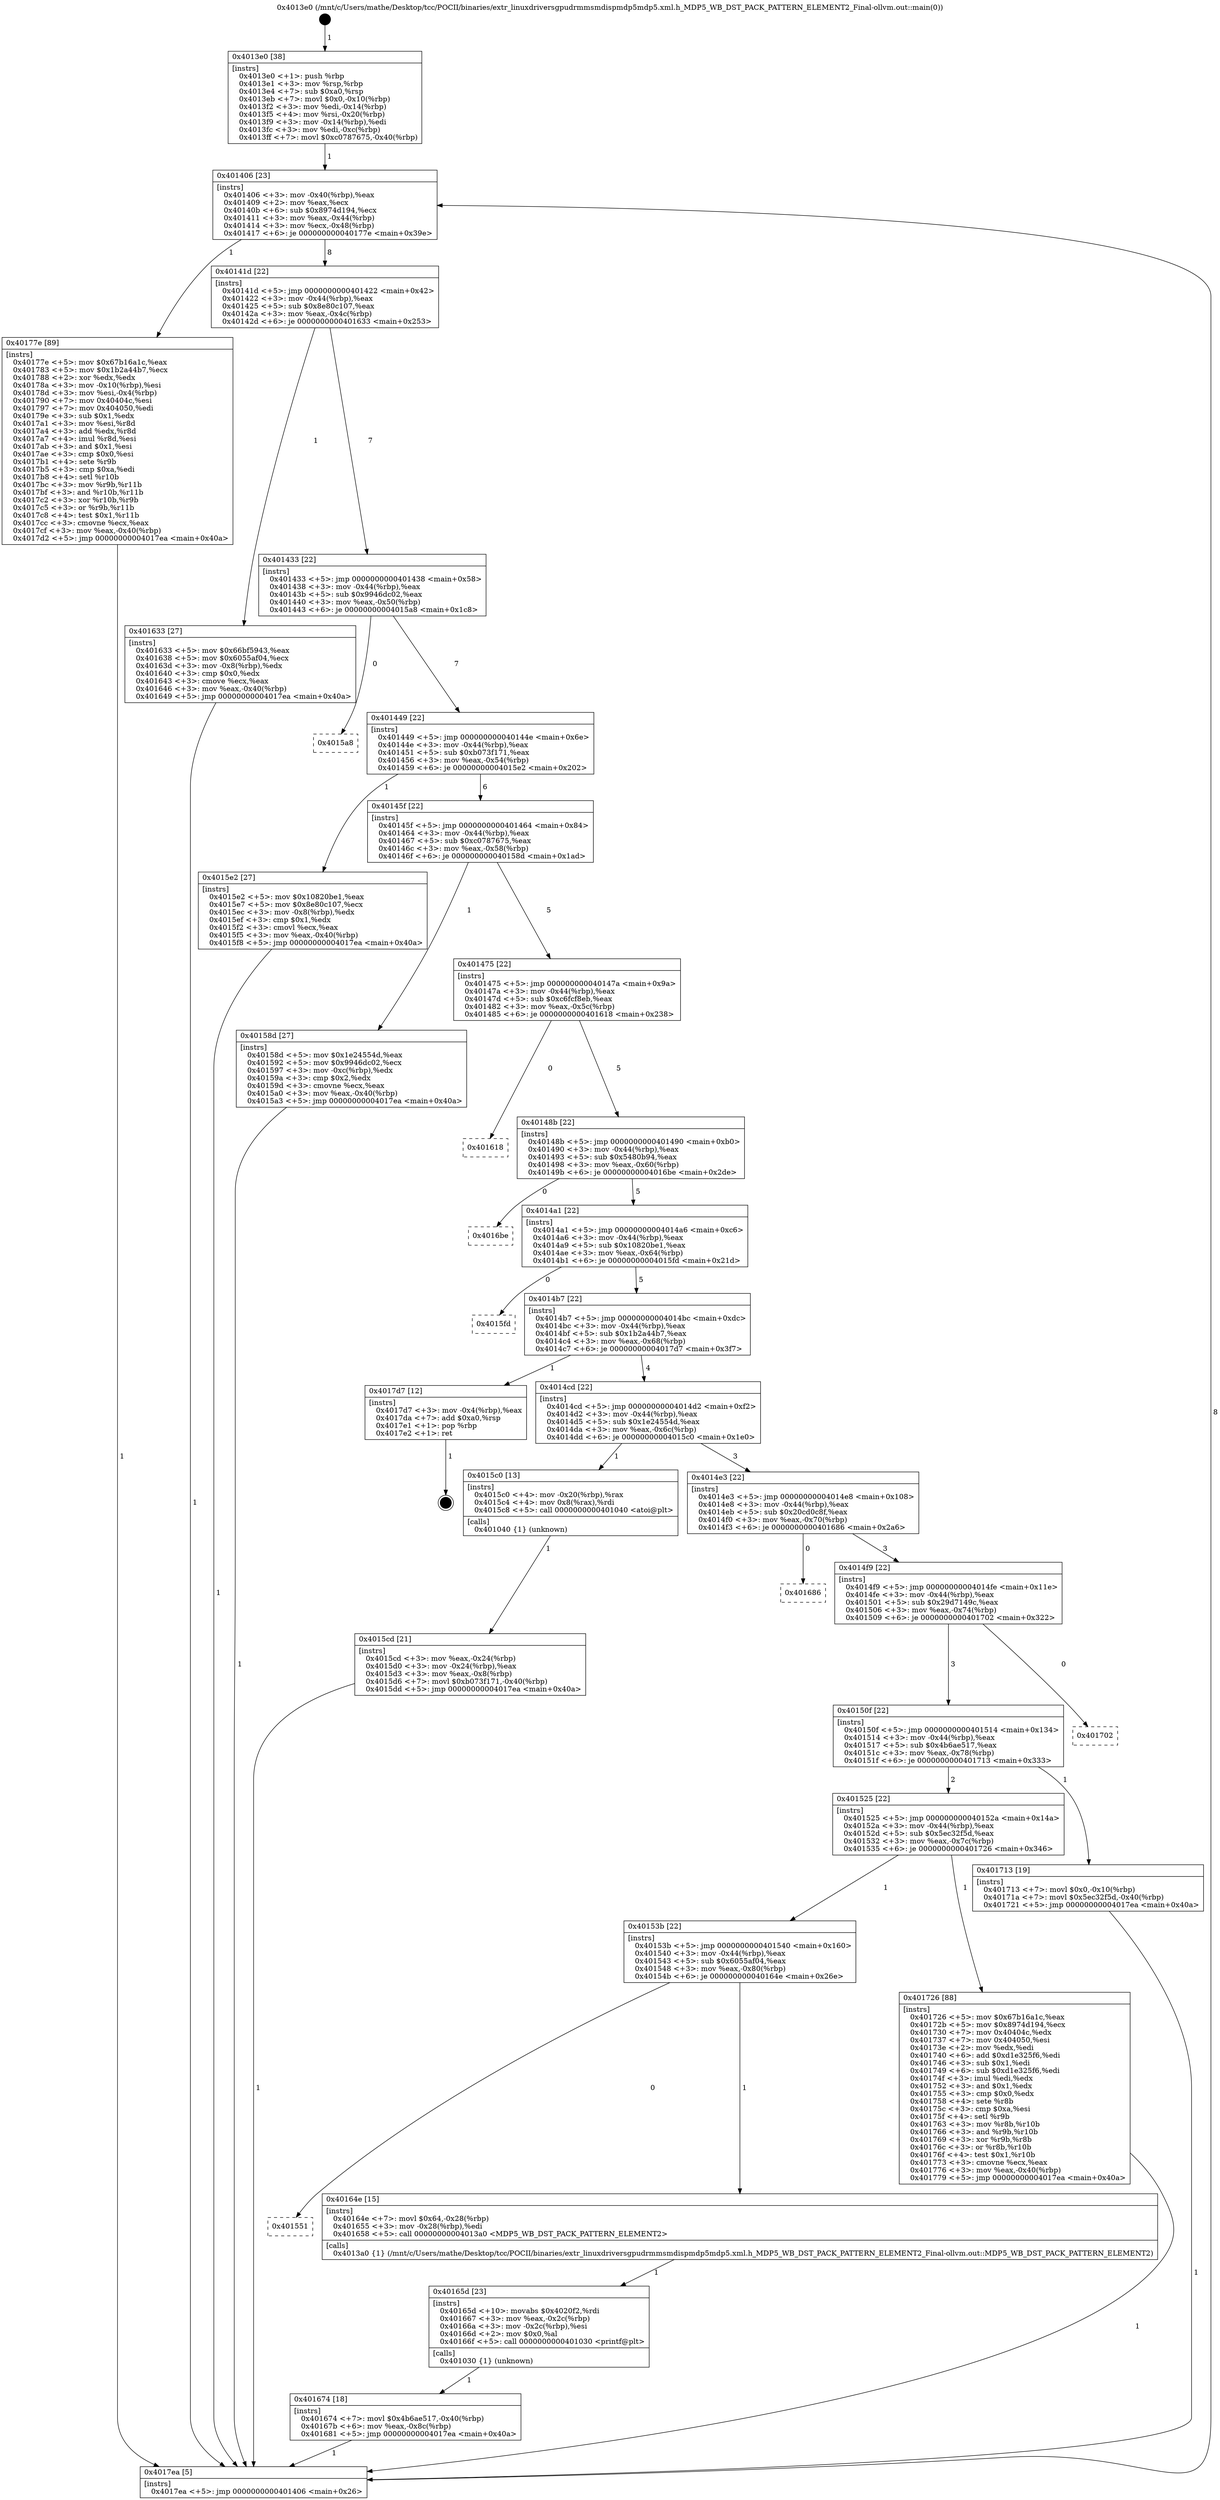 digraph "0x4013e0" {
  label = "0x4013e0 (/mnt/c/Users/mathe/Desktop/tcc/POCII/binaries/extr_linuxdriversgpudrmmsmdispmdp5mdp5.xml.h_MDP5_WB_DST_PACK_PATTERN_ELEMENT2_Final-ollvm.out::main(0))"
  labelloc = "t"
  node[shape=record]

  Entry [label="",width=0.3,height=0.3,shape=circle,fillcolor=black,style=filled]
  "0x401406" [label="{
     0x401406 [23]\l
     | [instrs]\l
     &nbsp;&nbsp;0x401406 \<+3\>: mov -0x40(%rbp),%eax\l
     &nbsp;&nbsp;0x401409 \<+2\>: mov %eax,%ecx\l
     &nbsp;&nbsp;0x40140b \<+6\>: sub $0x8974d194,%ecx\l
     &nbsp;&nbsp;0x401411 \<+3\>: mov %eax,-0x44(%rbp)\l
     &nbsp;&nbsp;0x401414 \<+3\>: mov %ecx,-0x48(%rbp)\l
     &nbsp;&nbsp;0x401417 \<+6\>: je 000000000040177e \<main+0x39e\>\l
  }"]
  "0x40177e" [label="{
     0x40177e [89]\l
     | [instrs]\l
     &nbsp;&nbsp;0x40177e \<+5\>: mov $0x67b16a1c,%eax\l
     &nbsp;&nbsp;0x401783 \<+5\>: mov $0x1b2a44b7,%ecx\l
     &nbsp;&nbsp;0x401788 \<+2\>: xor %edx,%edx\l
     &nbsp;&nbsp;0x40178a \<+3\>: mov -0x10(%rbp),%esi\l
     &nbsp;&nbsp;0x40178d \<+3\>: mov %esi,-0x4(%rbp)\l
     &nbsp;&nbsp;0x401790 \<+7\>: mov 0x40404c,%esi\l
     &nbsp;&nbsp;0x401797 \<+7\>: mov 0x404050,%edi\l
     &nbsp;&nbsp;0x40179e \<+3\>: sub $0x1,%edx\l
     &nbsp;&nbsp;0x4017a1 \<+3\>: mov %esi,%r8d\l
     &nbsp;&nbsp;0x4017a4 \<+3\>: add %edx,%r8d\l
     &nbsp;&nbsp;0x4017a7 \<+4\>: imul %r8d,%esi\l
     &nbsp;&nbsp;0x4017ab \<+3\>: and $0x1,%esi\l
     &nbsp;&nbsp;0x4017ae \<+3\>: cmp $0x0,%esi\l
     &nbsp;&nbsp;0x4017b1 \<+4\>: sete %r9b\l
     &nbsp;&nbsp;0x4017b5 \<+3\>: cmp $0xa,%edi\l
     &nbsp;&nbsp;0x4017b8 \<+4\>: setl %r10b\l
     &nbsp;&nbsp;0x4017bc \<+3\>: mov %r9b,%r11b\l
     &nbsp;&nbsp;0x4017bf \<+3\>: and %r10b,%r11b\l
     &nbsp;&nbsp;0x4017c2 \<+3\>: xor %r10b,%r9b\l
     &nbsp;&nbsp;0x4017c5 \<+3\>: or %r9b,%r11b\l
     &nbsp;&nbsp;0x4017c8 \<+4\>: test $0x1,%r11b\l
     &nbsp;&nbsp;0x4017cc \<+3\>: cmovne %ecx,%eax\l
     &nbsp;&nbsp;0x4017cf \<+3\>: mov %eax,-0x40(%rbp)\l
     &nbsp;&nbsp;0x4017d2 \<+5\>: jmp 00000000004017ea \<main+0x40a\>\l
  }"]
  "0x40141d" [label="{
     0x40141d [22]\l
     | [instrs]\l
     &nbsp;&nbsp;0x40141d \<+5\>: jmp 0000000000401422 \<main+0x42\>\l
     &nbsp;&nbsp;0x401422 \<+3\>: mov -0x44(%rbp),%eax\l
     &nbsp;&nbsp;0x401425 \<+5\>: sub $0x8e80c107,%eax\l
     &nbsp;&nbsp;0x40142a \<+3\>: mov %eax,-0x4c(%rbp)\l
     &nbsp;&nbsp;0x40142d \<+6\>: je 0000000000401633 \<main+0x253\>\l
  }"]
  Exit [label="",width=0.3,height=0.3,shape=circle,fillcolor=black,style=filled,peripheries=2]
  "0x401633" [label="{
     0x401633 [27]\l
     | [instrs]\l
     &nbsp;&nbsp;0x401633 \<+5\>: mov $0x66bf5943,%eax\l
     &nbsp;&nbsp;0x401638 \<+5\>: mov $0x6055af04,%ecx\l
     &nbsp;&nbsp;0x40163d \<+3\>: mov -0x8(%rbp),%edx\l
     &nbsp;&nbsp;0x401640 \<+3\>: cmp $0x0,%edx\l
     &nbsp;&nbsp;0x401643 \<+3\>: cmove %ecx,%eax\l
     &nbsp;&nbsp;0x401646 \<+3\>: mov %eax,-0x40(%rbp)\l
     &nbsp;&nbsp;0x401649 \<+5\>: jmp 00000000004017ea \<main+0x40a\>\l
  }"]
  "0x401433" [label="{
     0x401433 [22]\l
     | [instrs]\l
     &nbsp;&nbsp;0x401433 \<+5\>: jmp 0000000000401438 \<main+0x58\>\l
     &nbsp;&nbsp;0x401438 \<+3\>: mov -0x44(%rbp),%eax\l
     &nbsp;&nbsp;0x40143b \<+5\>: sub $0x9946dc02,%eax\l
     &nbsp;&nbsp;0x401440 \<+3\>: mov %eax,-0x50(%rbp)\l
     &nbsp;&nbsp;0x401443 \<+6\>: je 00000000004015a8 \<main+0x1c8\>\l
  }"]
  "0x401674" [label="{
     0x401674 [18]\l
     | [instrs]\l
     &nbsp;&nbsp;0x401674 \<+7\>: movl $0x4b6ae517,-0x40(%rbp)\l
     &nbsp;&nbsp;0x40167b \<+6\>: mov %eax,-0x8c(%rbp)\l
     &nbsp;&nbsp;0x401681 \<+5\>: jmp 00000000004017ea \<main+0x40a\>\l
  }"]
  "0x4015a8" [label="{
     0x4015a8\l
  }", style=dashed]
  "0x401449" [label="{
     0x401449 [22]\l
     | [instrs]\l
     &nbsp;&nbsp;0x401449 \<+5\>: jmp 000000000040144e \<main+0x6e\>\l
     &nbsp;&nbsp;0x40144e \<+3\>: mov -0x44(%rbp),%eax\l
     &nbsp;&nbsp;0x401451 \<+5\>: sub $0xb073f171,%eax\l
     &nbsp;&nbsp;0x401456 \<+3\>: mov %eax,-0x54(%rbp)\l
     &nbsp;&nbsp;0x401459 \<+6\>: je 00000000004015e2 \<main+0x202\>\l
  }"]
  "0x40165d" [label="{
     0x40165d [23]\l
     | [instrs]\l
     &nbsp;&nbsp;0x40165d \<+10\>: movabs $0x4020f2,%rdi\l
     &nbsp;&nbsp;0x401667 \<+3\>: mov %eax,-0x2c(%rbp)\l
     &nbsp;&nbsp;0x40166a \<+3\>: mov -0x2c(%rbp),%esi\l
     &nbsp;&nbsp;0x40166d \<+2\>: mov $0x0,%al\l
     &nbsp;&nbsp;0x40166f \<+5\>: call 0000000000401030 \<printf@plt\>\l
     | [calls]\l
     &nbsp;&nbsp;0x401030 \{1\} (unknown)\l
  }"]
  "0x4015e2" [label="{
     0x4015e2 [27]\l
     | [instrs]\l
     &nbsp;&nbsp;0x4015e2 \<+5\>: mov $0x10820be1,%eax\l
     &nbsp;&nbsp;0x4015e7 \<+5\>: mov $0x8e80c107,%ecx\l
     &nbsp;&nbsp;0x4015ec \<+3\>: mov -0x8(%rbp),%edx\l
     &nbsp;&nbsp;0x4015ef \<+3\>: cmp $0x1,%edx\l
     &nbsp;&nbsp;0x4015f2 \<+3\>: cmovl %ecx,%eax\l
     &nbsp;&nbsp;0x4015f5 \<+3\>: mov %eax,-0x40(%rbp)\l
     &nbsp;&nbsp;0x4015f8 \<+5\>: jmp 00000000004017ea \<main+0x40a\>\l
  }"]
  "0x40145f" [label="{
     0x40145f [22]\l
     | [instrs]\l
     &nbsp;&nbsp;0x40145f \<+5\>: jmp 0000000000401464 \<main+0x84\>\l
     &nbsp;&nbsp;0x401464 \<+3\>: mov -0x44(%rbp),%eax\l
     &nbsp;&nbsp;0x401467 \<+5\>: sub $0xc0787675,%eax\l
     &nbsp;&nbsp;0x40146c \<+3\>: mov %eax,-0x58(%rbp)\l
     &nbsp;&nbsp;0x40146f \<+6\>: je 000000000040158d \<main+0x1ad\>\l
  }"]
  "0x401551" [label="{
     0x401551\l
  }", style=dashed]
  "0x40158d" [label="{
     0x40158d [27]\l
     | [instrs]\l
     &nbsp;&nbsp;0x40158d \<+5\>: mov $0x1e24554d,%eax\l
     &nbsp;&nbsp;0x401592 \<+5\>: mov $0x9946dc02,%ecx\l
     &nbsp;&nbsp;0x401597 \<+3\>: mov -0xc(%rbp),%edx\l
     &nbsp;&nbsp;0x40159a \<+3\>: cmp $0x2,%edx\l
     &nbsp;&nbsp;0x40159d \<+3\>: cmovne %ecx,%eax\l
     &nbsp;&nbsp;0x4015a0 \<+3\>: mov %eax,-0x40(%rbp)\l
     &nbsp;&nbsp;0x4015a3 \<+5\>: jmp 00000000004017ea \<main+0x40a\>\l
  }"]
  "0x401475" [label="{
     0x401475 [22]\l
     | [instrs]\l
     &nbsp;&nbsp;0x401475 \<+5\>: jmp 000000000040147a \<main+0x9a\>\l
     &nbsp;&nbsp;0x40147a \<+3\>: mov -0x44(%rbp),%eax\l
     &nbsp;&nbsp;0x40147d \<+5\>: sub $0xc6fcf8eb,%eax\l
     &nbsp;&nbsp;0x401482 \<+3\>: mov %eax,-0x5c(%rbp)\l
     &nbsp;&nbsp;0x401485 \<+6\>: je 0000000000401618 \<main+0x238\>\l
  }"]
  "0x4017ea" [label="{
     0x4017ea [5]\l
     | [instrs]\l
     &nbsp;&nbsp;0x4017ea \<+5\>: jmp 0000000000401406 \<main+0x26\>\l
  }"]
  "0x4013e0" [label="{
     0x4013e0 [38]\l
     | [instrs]\l
     &nbsp;&nbsp;0x4013e0 \<+1\>: push %rbp\l
     &nbsp;&nbsp;0x4013e1 \<+3\>: mov %rsp,%rbp\l
     &nbsp;&nbsp;0x4013e4 \<+7\>: sub $0xa0,%rsp\l
     &nbsp;&nbsp;0x4013eb \<+7\>: movl $0x0,-0x10(%rbp)\l
     &nbsp;&nbsp;0x4013f2 \<+3\>: mov %edi,-0x14(%rbp)\l
     &nbsp;&nbsp;0x4013f5 \<+4\>: mov %rsi,-0x20(%rbp)\l
     &nbsp;&nbsp;0x4013f9 \<+3\>: mov -0x14(%rbp),%edi\l
     &nbsp;&nbsp;0x4013fc \<+3\>: mov %edi,-0xc(%rbp)\l
     &nbsp;&nbsp;0x4013ff \<+7\>: movl $0xc0787675,-0x40(%rbp)\l
  }"]
  "0x40164e" [label="{
     0x40164e [15]\l
     | [instrs]\l
     &nbsp;&nbsp;0x40164e \<+7\>: movl $0x64,-0x28(%rbp)\l
     &nbsp;&nbsp;0x401655 \<+3\>: mov -0x28(%rbp),%edi\l
     &nbsp;&nbsp;0x401658 \<+5\>: call 00000000004013a0 \<MDP5_WB_DST_PACK_PATTERN_ELEMENT2\>\l
     | [calls]\l
     &nbsp;&nbsp;0x4013a0 \{1\} (/mnt/c/Users/mathe/Desktop/tcc/POCII/binaries/extr_linuxdriversgpudrmmsmdispmdp5mdp5.xml.h_MDP5_WB_DST_PACK_PATTERN_ELEMENT2_Final-ollvm.out::MDP5_WB_DST_PACK_PATTERN_ELEMENT2)\l
  }"]
  "0x401618" [label="{
     0x401618\l
  }", style=dashed]
  "0x40148b" [label="{
     0x40148b [22]\l
     | [instrs]\l
     &nbsp;&nbsp;0x40148b \<+5\>: jmp 0000000000401490 \<main+0xb0\>\l
     &nbsp;&nbsp;0x401490 \<+3\>: mov -0x44(%rbp),%eax\l
     &nbsp;&nbsp;0x401493 \<+5\>: sub $0x5480b94,%eax\l
     &nbsp;&nbsp;0x401498 \<+3\>: mov %eax,-0x60(%rbp)\l
     &nbsp;&nbsp;0x40149b \<+6\>: je 00000000004016be \<main+0x2de\>\l
  }"]
  "0x40153b" [label="{
     0x40153b [22]\l
     | [instrs]\l
     &nbsp;&nbsp;0x40153b \<+5\>: jmp 0000000000401540 \<main+0x160\>\l
     &nbsp;&nbsp;0x401540 \<+3\>: mov -0x44(%rbp),%eax\l
     &nbsp;&nbsp;0x401543 \<+5\>: sub $0x6055af04,%eax\l
     &nbsp;&nbsp;0x401548 \<+3\>: mov %eax,-0x80(%rbp)\l
     &nbsp;&nbsp;0x40154b \<+6\>: je 000000000040164e \<main+0x26e\>\l
  }"]
  "0x4016be" [label="{
     0x4016be\l
  }", style=dashed]
  "0x4014a1" [label="{
     0x4014a1 [22]\l
     | [instrs]\l
     &nbsp;&nbsp;0x4014a1 \<+5\>: jmp 00000000004014a6 \<main+0xc6\>\l
     &nbsp;&nbsp;0x4014a6 \<+3\>: mov -0x44(%rbp),%eax\l
     &nbsp;&nbsp;0x4014a9 \<+5\>: sub $0x10820be1,%eax\l
     &nbsp;&nbsp;0x4014ae \<+3\>: mov %eax,-0x64(%rbp)\l
     &nbsp;&nbsp;0x4014b1 \<+6\>: je 00000000004015fd \<main+0x21d\>\l
  }"]
  "0x401726" [label="{
     0x401726 [88]\l
     | [instrs]\l
     &nbsp;&nbsp;0x401726 \<+5\>: mov $0x67b16a1c,%eax\l
     &nbsp;&nbsp;0x40172b \<+5\>: mov $0x8974d194,%ecx\l
     &nbsp;&nbsp;0x401730 \<+7\>: mov 0x40404c,%edx\l
     &nbsp;&nbsp;0x401737 \<+7\>: mov 0x404050,%esi\l
     &nbsp;&nbsp;0x40173e \<+2\>: mov %edx,%edi\l
     &nbsp;&nbsp;0x401740 \<+6\>: add $0xd1e325f6,%edi\l
     &nbsp;&nbsp;0x401746 \<+3\>: sub $0x1,%edi\l
     &nbsp;&nbsp;0x401749 \<+6\>: sub $0xd1e325f6,%edi\l
     &nbsp;&nbsp;0x40174f \<+3\>: imul %edi,%edx\l
     &nbsp;&nbsp;0x401752 \<+3\>: and $0x1,%edx\l
     &nbsp;&nbsp;0x401755 \<+3\>: cmp $0x0,%edx\l
     &nbsp;&nbsp;0x401758 \<+4\>: sete %r8b\l
     &nbsp;&nbsp;0x40175c \<+3\>: cmp $0xa,%esi\l
     &nbsp;&nbsp;0x40175f \<+4\>: setl %r9b\l
     &nbsp;&nbsp;0x401763 \<+3\>: mov %r8b,%r10b\l
     &nbsp;&nbsp;0x401766 \<+3\>: and %r9b,%r10b\l
     &nbsp;&nbsp;0x401769 \<+3\>: xor %r9b,%r8b\l
     &nbsp;&nbsp;0x40176c \<+3\>: or %r8b,%r10b\l
     &nbsp;&nbsp;0x40176f \<+4\>: test $0x1,%r10b\l
     &nbsp;&nbsp;0x401773 \<+3\>: cmovne %ecx,%eax\l
     &nbsp;&nbsp;0x401776 \<+3\>: mov %eax,-0x40(%rbp)\l
     &nbsp;&nbsp;0x401779 \<+5\>: jmp 00000000004017ea \<main+0x40a\>\l
  }"]
  "0x4015fd" [label="{
     0x4015fd\l
  }", style=dashed]
  "0x4014b7" [label="{
     0x4014b7 [22]\l
     | [instrs]\l
     &nbsp;&nbsp;0x4014b7 \<+5\>: jmp 00000000004014bc \<main+0xdc\>\l
     &nbsp;&nbsp;0x4014bc \<+3\>: mov -0x44(%rbp),%eax\l
     &nbsp;&nbsp;0x4014bf \<+5\>: sub $0x1b2a44b7,%eax\l
     &nbsp;&nbsp;0x4014c4 \<+3\>: mov %eax,-0x68(%rbp)\l
     &nbsp;&nbsp;0x4014c7 \<+6\>: je 00000000004017d7 \<main+0x3f7\>\l
  }"]
  "0x401525" [label="{
     0x401525 [22]\l
     | [instrs]\l
     &nbsp;&nbsp;0x401525 \<+5\>: jmp 000000000040152a \<main+0x14a\>\l
     &nbsp;&nbsp;0x40152a \<+3\>: mov -0x44(%rbp),%eax\l
     &nbsp;&nbsp;0x40152d \<+5\>: sub $0x5ec32f5d,%eax\l
     &nbsp;&nbsp;0x401532 \<+3\>: mov %eax,-0x7c(%rbp)\l
     &nbsp;&nbsp;0x401535 \<+6\>: je 0000000000401726 \<main+0x346\>\l
  }"]
  "0x4017d7" [label="{
     0x4017d7 [12]\l
     | [instrs]\l
     &nbsp;&nbsp;0x4017d7 \<+3\>: mov -0x4(%rbp),%eax\l
     &nbsp;&nbsp;0x4017da \<+7\>: add $0xa0,%rsp\l
     &nbsp;&nbsp;0x4017e1 \<+1\>: pop %rbp\l
     &nbsp;&nbsp;0x4017e2 \<+1\>: ret\l
  }"]
  "0x4014cd" [label="{
     0x4014cd [22]\l
     | [instrs]\l
     &nbsp;&nbsp;0x4014cd \<+5\>: jmp 00000000004014d2 \<main+0xf2\>\l
     &nbsp;&nbsp;0x4014d2 \<+3\>: mov -0x44(%rbp),%eax\l
     &nbsp;&nbsp;0x4014d5 \<+5\>: sub $0x1e24554d,%eax\l
     &nbsp;&nbsp;0x4014da \<+3\>: mov %eax,-0x6c(%rbp)\l
     &nbsp;&nbsp;0x4014dd \<+6\>: je 00000000004015c0 \<main+0x1e0\>\l
  }"]
  "0x401713" [label="{
     0x401713 [19]\l
     | [instrs]\l
     &nbsp;&nbsp;0x401713 \<+7\>: movl $0x0,-0x10(%rbp)\l
     &nbsp;&nbsp;0x40171a \<+7\>: movl $0x5ec32f5d,-0x40(%rbp)\l
     &nbsp;&nbsp;0x401721 \<+5\>: jmp 00000000004017ea \<main+0x40a\>\l
  }"]
  "0x4015c0" [label="{
     0x4015c0 [13]\l
     | [instrs]\l
     &nbsp;&nbsp;0x4015c0 \<+4\>: mov -0x20(%rbp),%rax\l
     &nbsp;&nbsp;0x4015c4 \<+4\>: mov 0x8(%rax),%rdi\l
     &nbsp;&nbsp;0x4015c8 \<+5\>: call 0000000000401040 \<atoi@plt\>\l
     | [calls]\l
     &nbsp;&nbsp;0x401040 \{1\} (unknown)\l
  }"]
  "0x4014e3" [label="{
     0x4014e3 [22]\l
     | [instrs]\l
     &nbsp;&nbsp;0x4014e3 \<+5\>: jmp 00000000004014e8 \<main+0x108\>\l
     &nbsp;&nbsp;0x4014e8 \<+3\>: mov -0x44(%rbp),%eax\l
     &nbsp;&nbsp;0x4014eb \<+5\>: sub $0x20cd0c8f,%eax\l
     &nbsp;&nbsp;0x4014f0 \<+3\>: mov %eax,-0x70(%rbp)\l
     &nbsp;&nbsp;0x4014f3 \<+6\>: je 0000000000401686 \<main+0x2a6\>\l
  }"]
  "0x4015cd" [label="{
     0x4015cd [21]\l
     | [instrs]\l
     &nbsp;&nbsp;0x4015cd \<+3\>: mov %eax,-0x24(%rbp)\l
     &nbsp;&nbsp;0x4015d0 \<+3\>: mov -0x24(%rbp),%eax\l
     &nbsp;&nbsp;0x4015d3 \<+3\>: mov %eax,-0x8(%rbp)\l
     &nbsp;&nbsp;0x4015d6 \<+7\>: movl $0xb073f171,-0x40(%rbp)\l
     &nbsp;&nbsp;0x4015dd \<+5\>: jmp 00000000004017ea \<main+0x40a\>\l
  }"]
  "0x40150f" [label="{
     0x40150f [22]\l
     | [instrs]\l
     &nbsp;&nbsp;0x40150f \<+5\>: jmp 0000000000401514 \<main+0x134\>\l
     &nbsp;&nbsp;0x401514 \<+3\>: mov -0x44(%rbp),%eax\l
     &nbsp;&nbsp;0x401517 \<+5\>: sub $0x4b6ae517,%eax\l
     &nbsp;&nbsp;0x40151c \<+3\>: mov %eax,-0x78(%rbp)\l
     &nbsp;&nbsp;0x40151f \<+6\>: je 0000000000401713 \<main+0x333\>\l
  }"]
  "0x401686" [label="{
     0x401686\l
  }", style=dashed]
  "0x4014f9" [label="{
     0x4014f9 [22]\l
     | [instrs]\l
     &nbsp;&nbsp;0x4014f9 \<+5\>: jmp 00000000004014fe \<main+0x11e\>\l
     &nbsp;&nbsp;0x4014fe \<+3\>: mov -0x44(%rbp),%eax\l
     &nbsp;&nbsp;0x401501 \<+5\>: sub $0x29d7149c,%eax\l
     &nbsp;&nbsp;0x401506 \<+3\>: mov %eax,-0x74(%rbp)\l
     &nbsp;&nbsp;0x401509 \<+6\>: je 0000000000401702 \<main+0x322\>\l
  }"]
  "0x401702" [label="{
     0x401702\l
  }", style=dashed]
  Entry -> "0x4013e0" [label=" 1"]
  "0x401406" -> "0x40177e" [label=" 1"]
  "0x401406" -> "0x40141d" [label=" 8"]
  "0x4017d7" -> Exit [label=" 1"]
  "0x40141d" -> "0x401633" [label=" 1"]
  "0x40141d" -> "0x401433" [label=" 7"]
  "0x40177e" -> "0x4017ea" [label=" 1"]
  "0x401433" -> "0x4015a8" [label=" 0"]
  "0x401433" -> "0x401449" [label=" 7"]
  "0x401726" -> "0x4017ea" [label=" 1"]
  "0x401449" -> "0x4015e2" [label=" 1"]
  "0x401449" -> "0x40145f" [label=" 6"]
  "0x401713" -> "0x4017ea" [label=" 1"]
  "0x40145f" -> "0x40158d" [label=" 1"]
  "0x40145f" -> "0x401475" [label=" 5"]
  "0x40158d" -> "0x4017ea" [label=" 1"]
  "0x4013e0" -> "0x401406" [label=" 1"]
  "0x4017ea" -> "0x401406" [label=" 8"]
  "0x401674" -> "0x4017ea" [label=" 1"]
  "0x401475" -> "0x401618" [label=" 0"]
  "0x401475" -> "0x40148b" [label=" 5"]
  "0x40165d" -> "0x401674" [label=" 1"]
  "0x40148b" -> "0x4016be" [label=" 0"]
  "0x40148b" -> "0x4014a1" [label=" 5"]
  "0x40153b" -> "0x401551" [label=" 0"]
  "0x4014a1" -> "0x4015fd" [label=" 0"]
  "0x4014a1" -> "0x4014b7" [label=" 5"]
  "0x40153b" -> "0x40164e" [label=" 1"]
  "0x4014b7" -> "0x4017d7" [label=" 1"]
  "0x4014b7" -> "0x4014cd" [label=" 4"]
  "0x401525" -> "0x40153b" [label=" 1"]
  "0x4014cd" -> "0x4015c0" [label=" 1"]
  "0x4014cd" -> "0x4014e3" [label=" 3"]
  "0x4015c0" -> "0x4015cd" [label=" 1"]
  "0x4015cd" -> "0x4017ea" [label=" 1"]
  "0x4015e2" -> "0x4017ea" [label=" 1"]
  "0x401633" -> "0x4017ea" [label=" 1"]
  "0x401525" -> "0x401726" [label=" 1"]
  "0x4014e3" -> "0x401686" [label=" 0"]
  "0x4014e3" -> "0x4014f9" [label=" 3"]
  "0x40150f" -> "0x401525" [label=" 2"]
  "0x4014f9" -> "0x401702" [label=" 0"]
  "0x4014f9" -> "0x40150f" [label=" 3"]
  "0x40164e" -> "0x40165d" [label=" 1"]
  "0x40150f" -> "0x401713" [label=" 1"]
}
